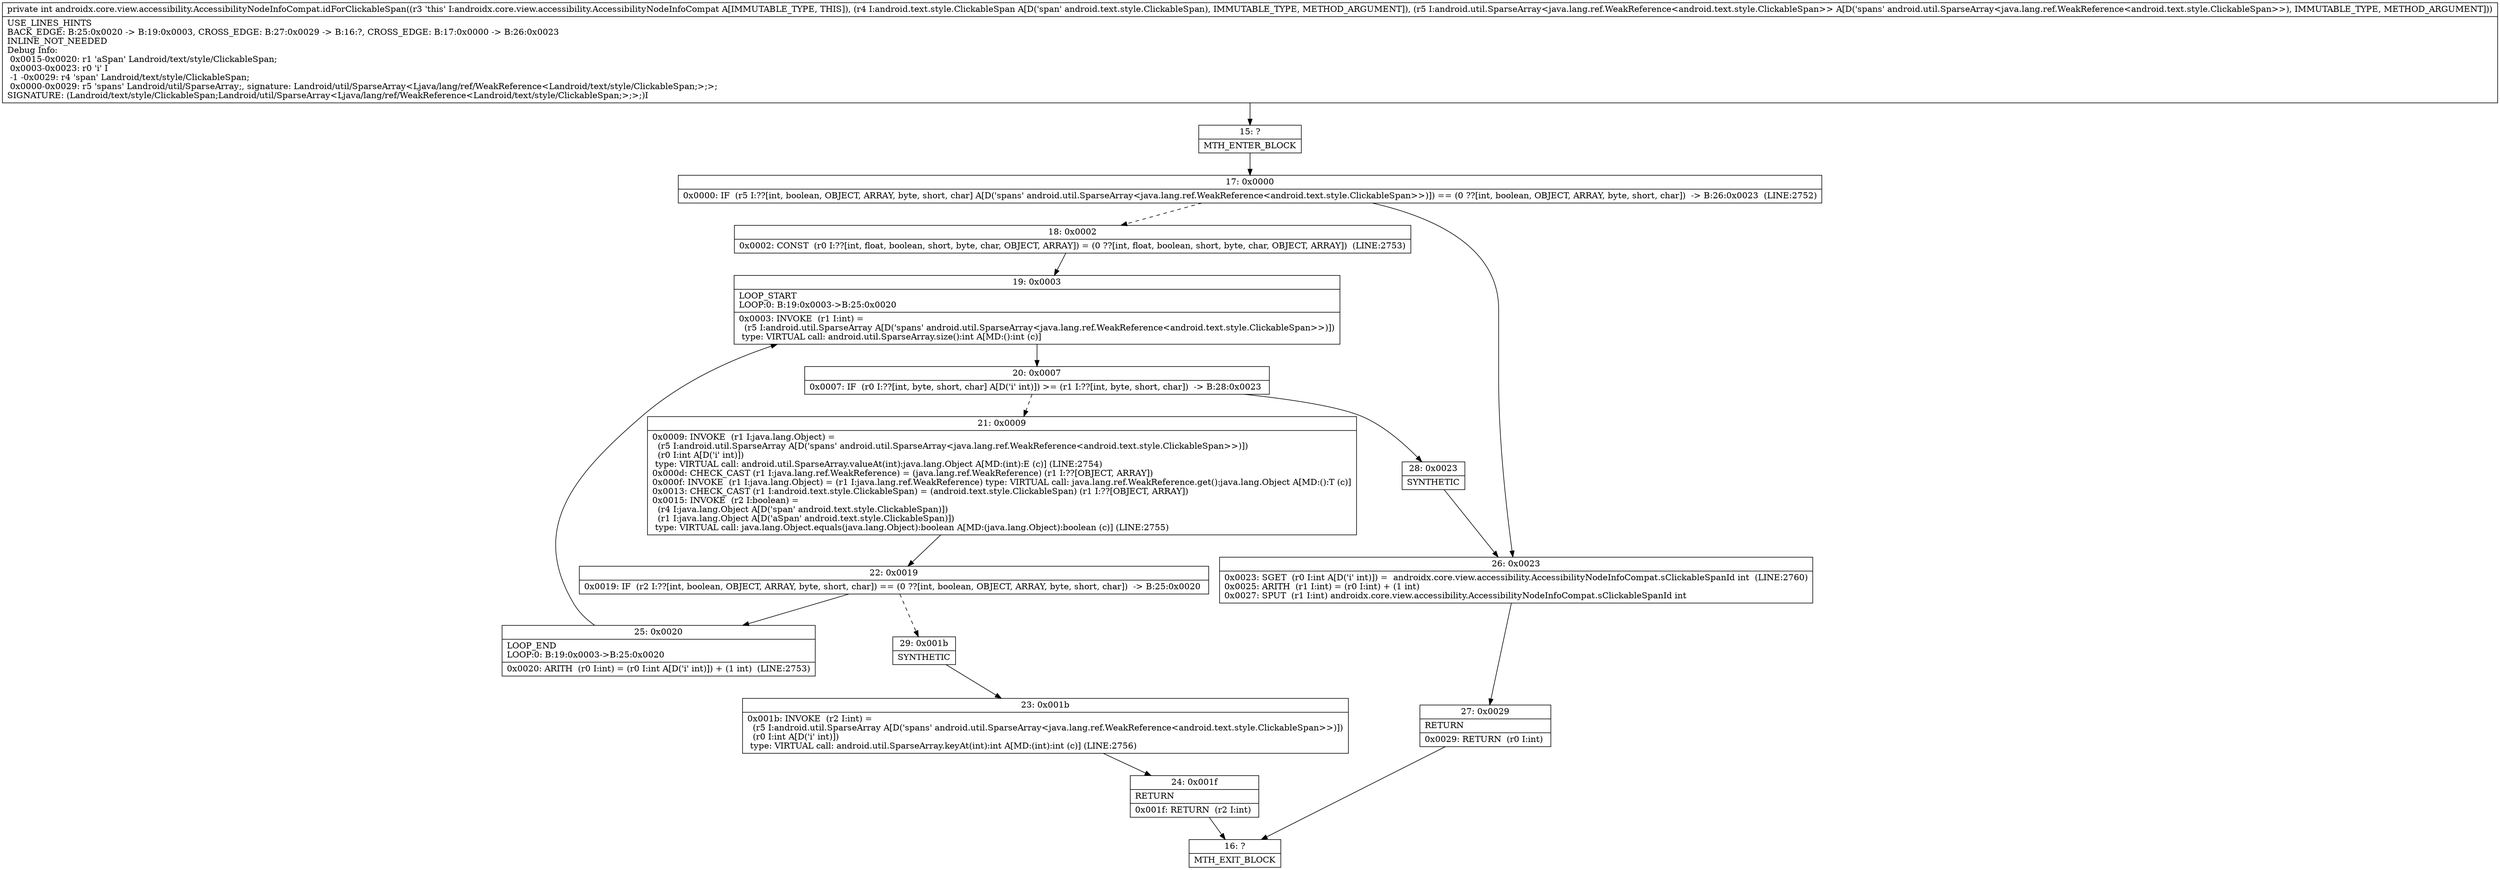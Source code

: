 digraph "CFG forandroidx.core.view.accessibility.AccessibilityNodeInfoCompat.idForClickableSpan(Landroid\/text\/style\/ClickableSpan;Landroid\/util\/SparseArray;)I" {
Node_15 [shape=record,label="{15\:\ ?|MTH_ENTER_BLOCK\l}"];
Node_17 [shape=record,label="{17\:\ 0x0000|0x0000: IF  (r5 I:??[int, boolean, OBJECT, ARRAY, byte, short, char] A[D('spans' android.util.SparseArray\<java.lang.ref.WeakReference\<android.text.style.ClickableSpan\>\>)]) == (0 ??[int, boolean, OBJECT, ARRAY, byte, short, char])  \-\> B:26:0x0023  (LINE:2752)\l}"];
Node_18 [shape=record,label="{18\:\ 0x0002|0x0002: CONST  (r0 I:??[int, float, boolean, short, byte, char, OBJECT, ARRAY]) = (0 ??[int, float, boolean, short, byte, char, OBJECT, ARRAY])  (LINE:2753)\l}"];
Node_19 [shape=record,label="{19\:\ 0x0003|LOOP_START\lLOOP:0: B:19:0x0003\-\>B:25:0x0020\l|0x0003: INVOKE  (r1 I:int) = \l  (r5 I:android.util.SparseArray A[D('spans' android.util.SparseArray\<java.lang.ref.WeakReference\<android.text.style.ClickableSpan\>\>)])\l type: VIRTUAL call: android.util.SparseArray.size():int A[MD:():int (c)]\l}"];
Node_20 [shape=record,label="{20\:\ 0x0007|0x0007: IF  (r0 I:??[int, byte, short, char] A[D('i' int)]) \>= (r1 I:??[int, byte, short, char])  \-\> B:28:0x0023 \l}"];
Node_21 [shape=record,label="{21\:\ 0x0009|0x0009: INVOKE  (r1 I:java.lang.Object) = \l  (r5 I:android.util.SparseArray A[D('spans' android.util.SparseArray\<java.lang.ref.WeakReference\<android.text.style.ClickableSpan\>\>)])\l  (r0 I:int A[D('i' int)])\l type: VIRTUAL call: android.util.SparseArray.valueAt(int):java.lang.Object A[MD:(int):E (c)] (LINE:2754)\l0x000d: CHECK_CAST (r1 I:java.lang.ref.WeakReference) = (java.lang.ref.WeakReference) (r1 I:??[OBJECT, ARRAY]) \l0x000f: INVOKE  (r1 I:java.lang.Object) = (r1 I:java.lang.ref.WeakReference) type: VIRTUAL call: java.lang.ref.WeakReference.get():java.lang.Object A[MD:():T (c)]\l0x0013: CHECK_CAST (r1 I:android.text.style.ClickableSpan) = (android.text.style.ClickableSpan) (r1 I:??[OBJECT, ARRAY]) \l0x0015: INVOKE  (r2 I:boolean) = \l  (r4 I:java.lang.Object A[D('span' android.text.style.ClickableSpan)])\l  (r1 I:java.lang.Object A[D('aSpan' android.text.style.ClickableSpan)])\l type: VIRTUAL call: java.lang.Object.equals(java.lang.Object):boolean A[MD:(java.lang.Object):boolean (c)] (LINE:2755)\l}"];
Node_22 [shape=record,label="{22\:\ 0x0019|0x0019: IF  (r2 I:??[int, boolean, OBJECT, ARRAY, byte, short, char]) == (0 ??[int, boolean, OBJECT, ARRAY, byte, short, char])  \-\> B:25:0x0020 \l}"];
Node_25 [shape=record,label="{25\:\ 0x0020|LOOP_END\lLOOP:0: B:19:0x0003\-\>B:25:0x0020\l|0x0020: ARITH  (r0 I:int) = (r0 I:int A[D('i' int)]) + (1 int)  (LINE:2753)\l}"];
Node_29 [shape=record,label="{29\:\ 0x001b|SYNTHETIC\l}"];
Node_23 [shape=record,label="{23\:\ 0x001b|0x001b: INVOKE  (r2 I:int) = \l  (r5 I:android.util.SparseArray A[D('spans' android.util.SparseArray\<java.lang.ref.WeakReference\<android.text.style.ClickableSpan\>\>)])\l  (r0 I:int A[D('i' int)])\l type: VIRTUAL call: android.util.SparseArray.keyAt(int):int A[MD:(int):int (c)] (LINE:2756)\l}"];
Node_24 [shape=record,label="{24\:\ 0x001f|RETURN\l|0x001f: RETURN  (r2 I:int) \l}"];
Node_16 [shape=record,label="{16\:\ ?|MTH_EXIT_BLOCK\l}"];
Node_28 [shape=record,label="{28\:\ 0x0023|SYNTHETIC\l}"];
Node_26 [shape=record,label="{26\:\ 0x0023|0x0023: SGET  (r0 I:int A[D('i' int)]) =  androidx.core.view.accessibility.AccessibilityNodeInfoCompat.sClickableSpanId int  (LINE:2760)\l0x0025: ARITH  (r1 I:int) = (r0 I:int) + (1 int) \l0x0027: SPUT  (r1 I:int) androidx.core.view.accessibility.AccessibilityNodeInfoCompat.sClickableSpanId int \l}"];
Node_27 [shape=record,label="{27\:\ 0x0029|RETURN\l|0x0029: RETURN  (r0 I:int) \l}"];
MethodNode[shape=record,label="{private int androidx.core.view.accessibility.AccessibilityNodeInfoCompat.idForClickableSpan((r3 'this' I:androidx.core.view.accessibility.AccessibilityNodeInfoCompat A[IMMUTABLE_TYPE, THIS]), (r4 I:android.text.style.ClickableSpan A[D('span' android.text.style.ClickableSpan), IMMUTABLE_TYPE, METHOD_ARGUMENT]), (r5 I:android.util.SparseArray\<java.lang.ref.WeakReference\<android.text.style.ClickableSpan\>\> A[D('spans' android.util.SparseArray\<java.lang.ref.WeakReference\<android.text.style.ClickableSpan\>\>), IMMUTABLE_TYPE, METHOD_ARGUMENT]))  | USE_LINES_HINTS\lBACK_EDGE: B:25:0x0020 \-\> B:19:0x0003, CROSS_EDGE: B:27:0x0029 \-\> B:16:?, CROSS_EDGE: B:17:0x0000 \-\> B:26:0x0023\lINLINE_NOT_NEEDED\lDebug Info:\l  0x0015\-0x0020: r1 'aSpan' Landroid\/text\/style\/ClickableSpan;\l  0x0003\-0x0023: r0 'i' I\l  \-1 \-0x0029: r4 'span' Landroid\/text\/style\/ClickableSpan;\l  0x0000\-0x0029: r5 'spans' Landroid\/util\/SparseArray;, signature: Landroid\/util\/SparseArray\<Ljava\/lang\/ref\/WeakReference\<Landroid\/text\/style\/ClickableSpan;\>;\>;\lSIGNATURE: (Landroid\/text\/style\/ClickableSpan;Landroid\/util\/SparseArray\<Ljava\/lang\/ref\/WeakReference\<Landroid\/text\/style\/ClickableSpan;\>;\>;)I\l}"];
MethodNode -> Node_15;Node_15 -> Node_17;
Node_17 -> Node_18[style=dashed];
Node_17 -> Node_26;
Node_18 -> Node_19;
Node_19 -> Node_20;
Node_20 -> Node_21[style=dashed];
Node_20 -> Node_28;
Node_21 -> Node_22;
Node_22 -> Node_25;
Node_22 -> Node_29[style=dashed];
Node_25 -> Node_19;
Node_29 -> Node_23;
Node_23 -> Node_24;
Node_24 -> Node_16;
Node_28 -> Node_26;
Node_26 -> Node_27;
Node_27 -> Node_16;
}

